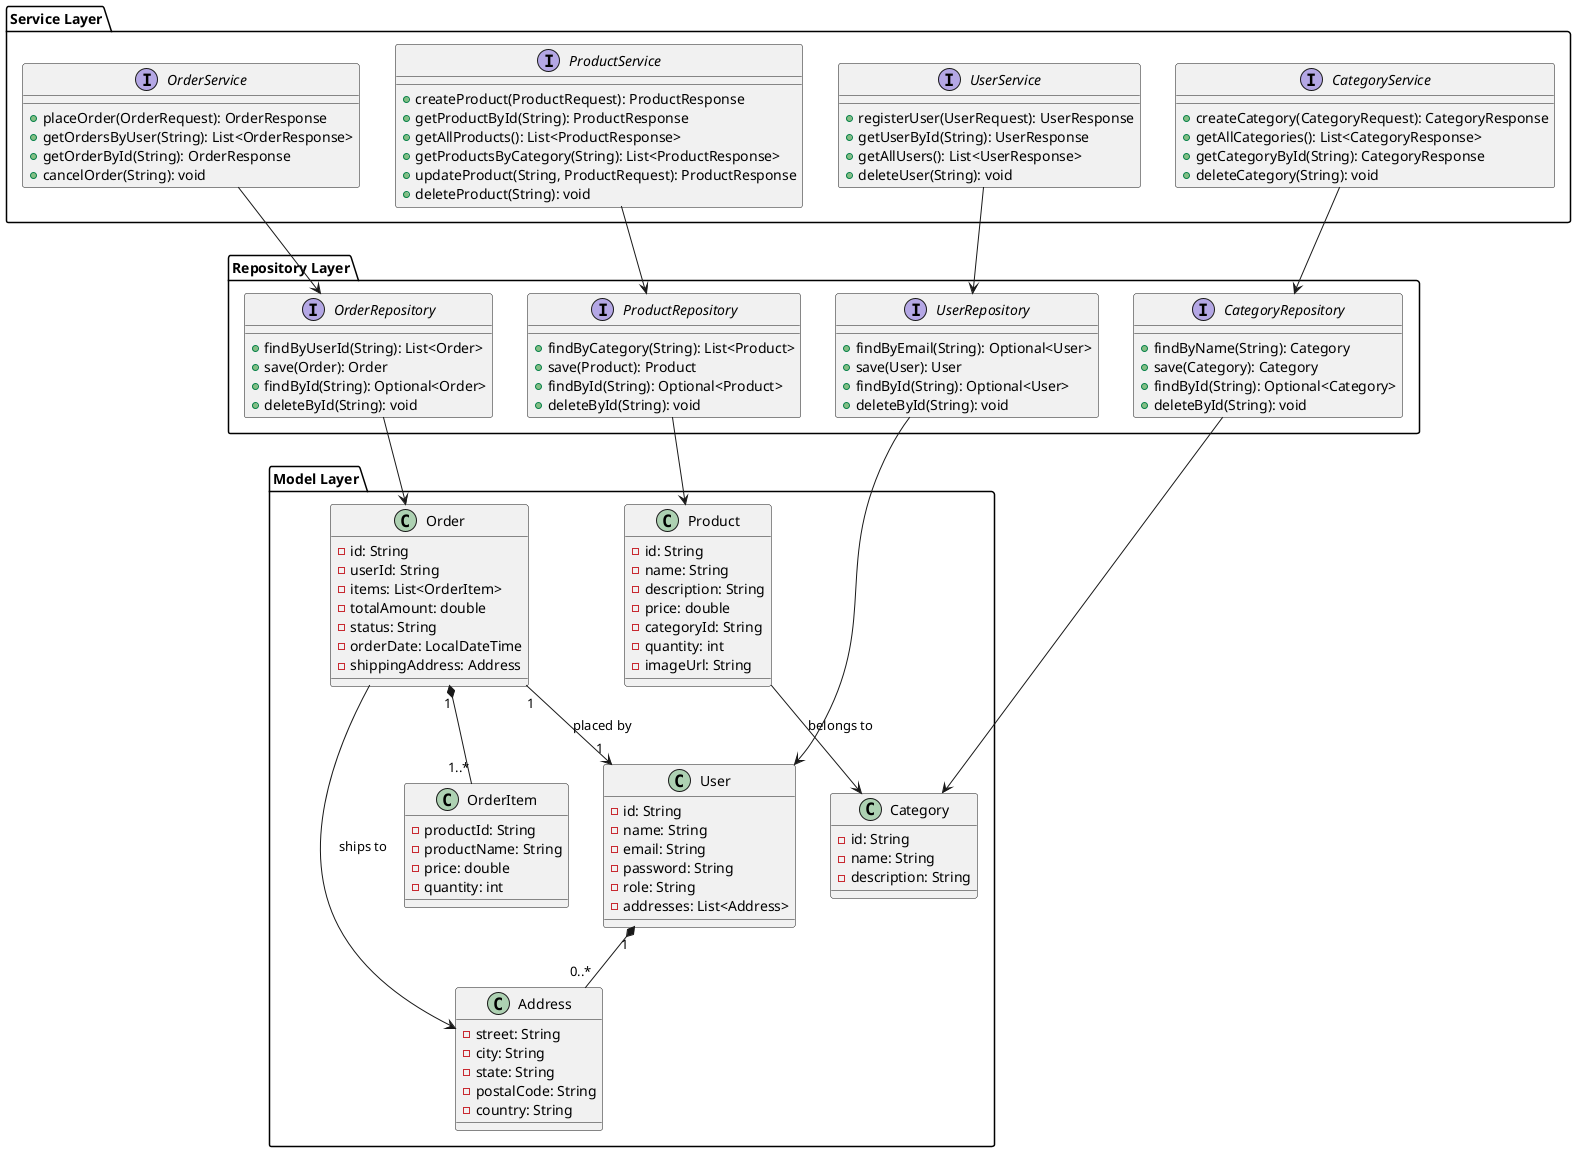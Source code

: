 @startuml

package "Model Layer" {

    class Product {
        - id: String
        - name: String
        - description: String
        - price: double
        - categoryId: String
        - quantity: int
        - imageUrl: String
    }

    class Category {
        - id: String
        - name: String
        - description: String
    }

    class User {
        - id: String
        - name: String
        - email: String
        - password: String
        - role: String
        - addresses: List<Address>
    }

    class Address {
        - street: String
        - city: String
        - state: String
        - postalCode: String
        - country: String
    }

    class Order {
        - id: String
        - userId: String
        - items: List<OrderItem>
        - totalAmount: double
        - status: String
        - orderDate: LocalDateTime
        - shippingAddress: Address
    }

    class OrderItem {
        - productId: String
        - productName: String
        - price: double
        - quantity: int
    }

    ' Relationships
    Product --> Category : belongs to
    User "1" *-- "0..*" Address
    Order "1" --> "1" User : placed by
    Order "1" *-- "1..*" OrderItem
    Order --> Address : ships to
}

package "Repository Layer" {

    interface ProductRepository {
        +findByCategory(String): List<Product>
        +save(Product): Product
        +findById(String): Optional<Product>
        +deleteById(String): void
    }

    interface UserRepository {
        +findByEmail(String): Optional<User>
        +save(User): User
        +findById(String): Optional<User>
        +deleteById(String): void
    }

    interface OrderRepository {
        +findByUserId(String): List<Order>
        +save(Order): Order
        +findById(String): Optional<Order>
        +deleteById(String): void
    }

    interface CategoryRepository {
        +findByName(String): Category
        +save(Category): Category
        +findById(String): Optional<Category>
        +deleteById(String): void
    }

    ' Relationships
    ProductRepository --> Product
    UserRepository --> User
    OrderRepository --> Order
    CategoryRepository --> Category
}

package "Service Layer" {

    interface ProductService {
        +createProduct(ProductRequest): ProductResponse
        +getProductById(String): ProductResponse
        +getAllProducts(): List<ProductResponse>
        +getProductsByCategory(String): List<ProductResponse>
        +updateProduct(String, ProductRequest): ProductResponse
        +deleteProduct(String): void
    }

    interface UserService {
        +registerUser(UserRequest): UserResponse
        +getUserById(String): UserResponse
        +getAllUsers(): List<UserResponse>
        +deleteUser(String): void
    }

    interface OrderService {
        +placeOrder(OrderRequest): OrderResponse
        +getOrdersByUser(String): List<OrderResponse>
        +getOrderById(String): OrderResponse
        +cancelOrder(String): void
    }

    interface CategoryService {
        +createCategory(CategoryRequest): CategoryResponse
        +getAllCategories(): List<CategoryResponse>
        +getCategoryById(String): CategoryResponse
        +deleteCategory(String): void
    }

    ' Relationships (optional)
    ProductService --> ProductRepository
    UserService --> UserRepository
    OrderService --> OrderRepository
    CategoryService --> CategoryRepository
}


@enduml
